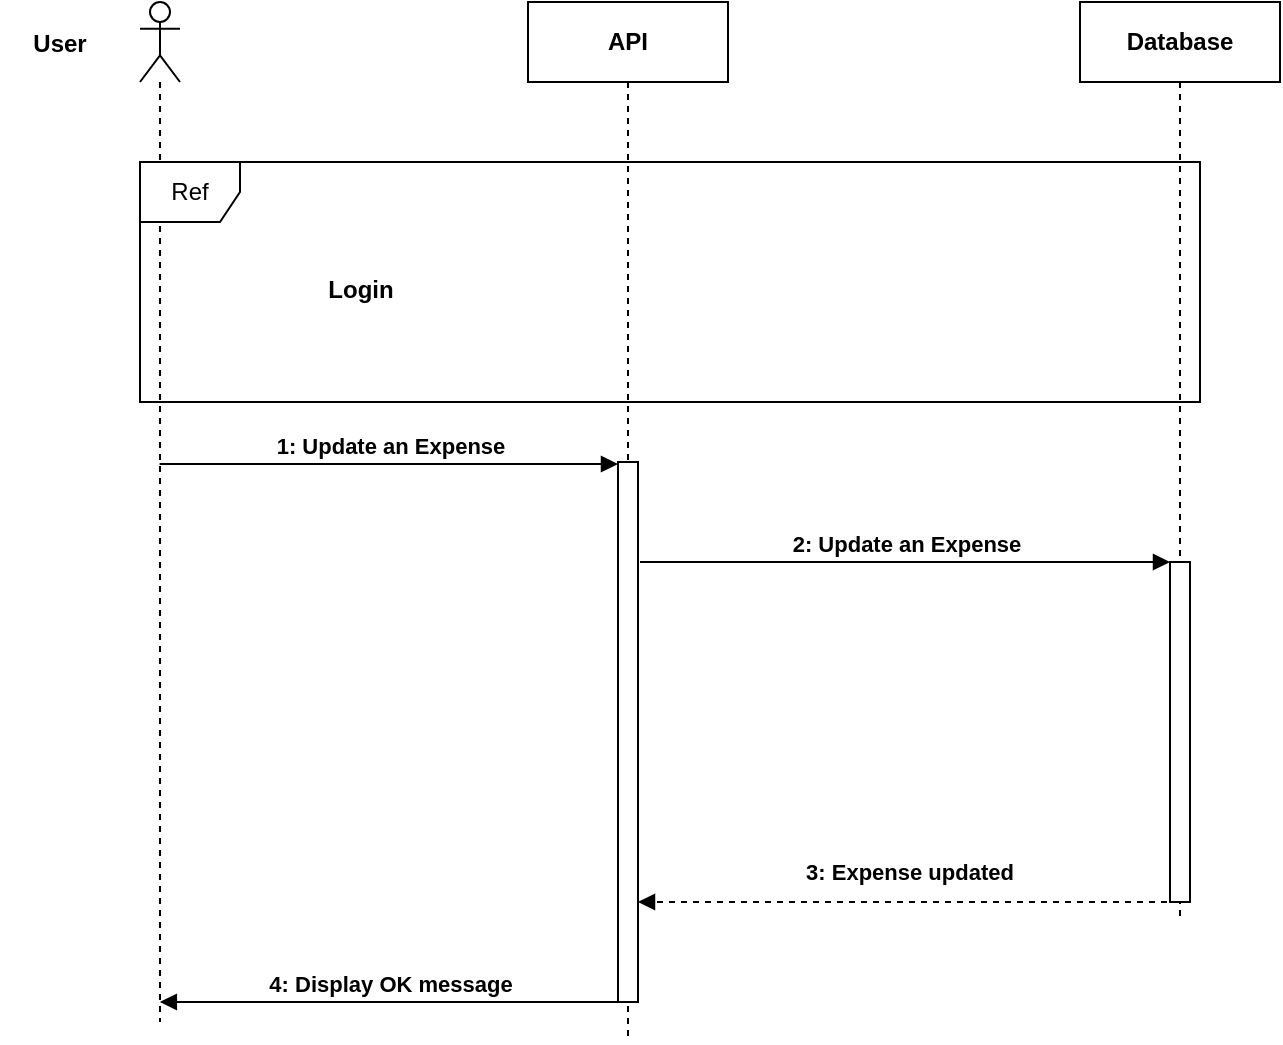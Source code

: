 <mxfile version="24.7.8">
  <diagram name="Page-1" id="f7GKxFGHTD0J_DInT8v6">
    <mxGraphModel dx="819" dy="505" grid="1" gridSize="10" guides="1" tooltips="1" connect="1" arrows="1" fold="1" page="1" pageScale="1" pageWidth="827" pageHeight="1169" math="0" shadow="0">
      <root>
        <mxCell id="0" />
        <mxCell id="1" parent="0" />
        <mxCell id="vpuohKYuu9RxIWR-LXXm-1" value="API" style="shape=umlLifeline;perimeter=lifelinePerimeter;whiteSpace=wrap;html=1;container=1;dropTarget=0;collapsible=0;recursiveResize=0;outlineConnect=0;portConstraint=eastwest;newEdgeStyle={&quot;edgeStyle&quot;:&quot;elbowEdgeStyle&quot;,&quot;elbow&quot;:&quot;vertical&quot;,&quot;curved&quot;:0,&quot;rounded&quot;:0};fontStyle=1" vertex="1" parent="1">
          <mxGeometry x="364" y="240" width="100" height="520" as="geometry" />
        </mxCell>
        <mxCell id="vpuohKYuu9RxIWR-LXXm-2" value="" style="html=1;points=[[0,0,0,0,5],[0,1,0,0,-5],[1,0,0,0,5],[1,1,0,0,-5]];perimeter=orthogonalPerimeter;outlineConnect=0;targetShapes=umlLifeline;portConstraint=eastwest;newEdgeStyle={&quot;curved&quot;:0,&quot;rounded&quot;:0};" vertex="1" parent="vpuohKYuu9RxIWR-LXXm-1">
          <mxGeometry x="45" y="230" width="10" height="270" as="geometry" />
        </mxCell>
        <mxCell id="vpuohKYuu9RxIWR-LXXm-3" value="Database" style="shape=umlLifeline;perimeter=lifelinePerimeter;whiteSpace=wrap;html=1;container=1;dropTarget=0;collapsible=0;recursiveResize=0;outlineConnect=0;portConstraint=eastwest;newEdgeStyle={&quot;edgeStyle&quot;:&quot;elbowEdgeStyle&quot;,&quot;elbow&quot;:&quot;vertical&quot;,&quot;curved&quot;:0,&quot;rounded&quot;:0};fontStyle=1" vertex="1" parent="1">
          <mxGeometry x="640" y="240" width="100" height="460" as="geometry" />
        </mxCell>
        <mxCell id="vpuohKYuu9RxIWR-LXXm-4" value="" style="html=1;points=[[0,0,0,0,5],[0,1,0,0,-5],[1,0,0,0,5],[1,1,0,0,-5]];perimeter=orthogonalPerimeter;outlineConnect=0;targetShapes=umlLifeline;portConstraint=eastwest;newEdgeStyle={&quot;curved&quot;:0,&quot;rounded&quot;:0};" vertex="1" parent="vpuohKYuu9RxIWR-LXXm-3">
          <mxGeometry x="45" y="280" width="10" height="170" as="geometry" />
        </mxCell>
        <mxCell id="vpuohKYuu9RxIWR-LXXm-5" value="" style="shape=umlLifeline;perimeter=lifelinePerimeter;whiteSpace=wrap;html=1;container=1;dropTarget=0;collapsible=0;recursiveResize=0;outlineConnect=0;portConstraint=eastwest;newEdgeStyle={&quot;curved&quot;:0,&quot;rounded&quot;:0};participant=umlActor;" vertex="1" parent="1">
          <mxGeometry x="170" y="240" width="20" height="510" as="geometry" />
        </mxCell>
        <mxCell id="vpuohKYuu9RxIWR-LXXm-6" value="User" style="text;html=1;align=center;verticalAlign=middle;whiteSpace=wrap;rounded=0;fontStyle=1" vertex="1" parent="1">
          <mxGeometry x="100" y="246" width="60" height="30" as="geometry" />
        </mxCell>
        <mxCell id="vpuohKYuu9RxIWR-LXXm-7" value="Ref" style="shape=umlFrame;whiteSpace=wrap;html=1;pointerEvents=0;recursiveResize=0;container=1;collapsible=0;width=50;" vertex="1" parent="1">
          <mxGeometry x="170" y="320" width="530" height="120" as="geometry" />
        </mxCell>
        <mxCell id="vpuohKYuu9RxIWR-LXXm-8" value="Login" style="text;align=center;html=1;fontStyle=1" vertex="1" parent="vpuohKYuu9RxIWR-LXXm-7">
          <mxGeometry width="100" height="20" relative="1" as="geometry">
            <mxPoint x="60" y="50" as="offset" />
          </mxGeometry>
        </mxCell>
        <mxCell id="vpuohKYuu9RxIWR-LXXm-9" value="1: Update an Expense" style="html=1;verticalAlign=bottom;endArrow=block;curved=0;rounded=0;fontStyle=1" edge="1" parent="1">
          <mxGeometry x="0.005" width="80" relative="1" as="geometry">
            <mxPoint x="179.81" y="471" as="sourcePoint" />
            <mxPoint x="409" y="471" as="targetPoint" />
            <mxPoint as="offset" />
          </mxGeometry>
        </mxCell>
        <mxCell id="vpuohKYuu9RxIWR-LXXm-10" value="2: Update an Expense" style="html=1;verticalAlign=bottom;endArrow=block;curved=0;rounded=0;fontStyle=1" edge="1" parent="1" target="vpuohKYuu9RxIWR-LXXm-4">
          <mxGeometry width="80" relative="1" as="geometry">
            <mxPoint x="420" y="520" as="sourcePoint" />
            <mxPoint x="590" y="520.0" as="targetPoint" />
          </mxGeometry>
        </mxCell>
        <mxCell id="vpuohKYuu9RxIWR-LXXm-11" value="" style="html=1;verticalAlign=bottom;labelBackgroundColor=none;endArrow=block;endFill=1;dashed=1;rounded=0;" edge="1" parent="1">
          <mxGeometry width="160" relative="1" as="geometry">
            <mxPoint x="689.5" y="690" as="sourcePoint" />
            <mxPoint x="419" y="690" as="targetPoint" />
          </mxGeometry>
        </mxCell>
        <mxCell id="vpuohKYuu9RxIWR-LXXm-12" value="3: Expense updated" style="text;html=1;align=center;verticalAlign=middle;whiteSpace=wrap;rounded=0;fontSize=11;fontStyle=1" vertex="1" parent="1">
          <mxGeometry x="500" y="660" width="110" height="30" as="geometry" />
        </mxCell>
        <mxCell id="vpuohKYuu9RxIWR-LXXm-13" value="4: Display OK message" style="html=1;verticalAlign=bottom;endArrow=block;curved=0;rounded=0;fontStyle=1" edge="1" parent="1">
          <mxGeometry x="0.001" width="80" relative="1" as="geometry">
            <mxPoint x="409" y="740" as="sourcePoint" />
            <mxPoint x="179.929" y="740" as="targetPoint" />
            <mxPoint as="offset" />
          </mxGeometry>
        </mxCell>
      </root>
    </mxGraphModel>
  </diagram>
</mxfile>
